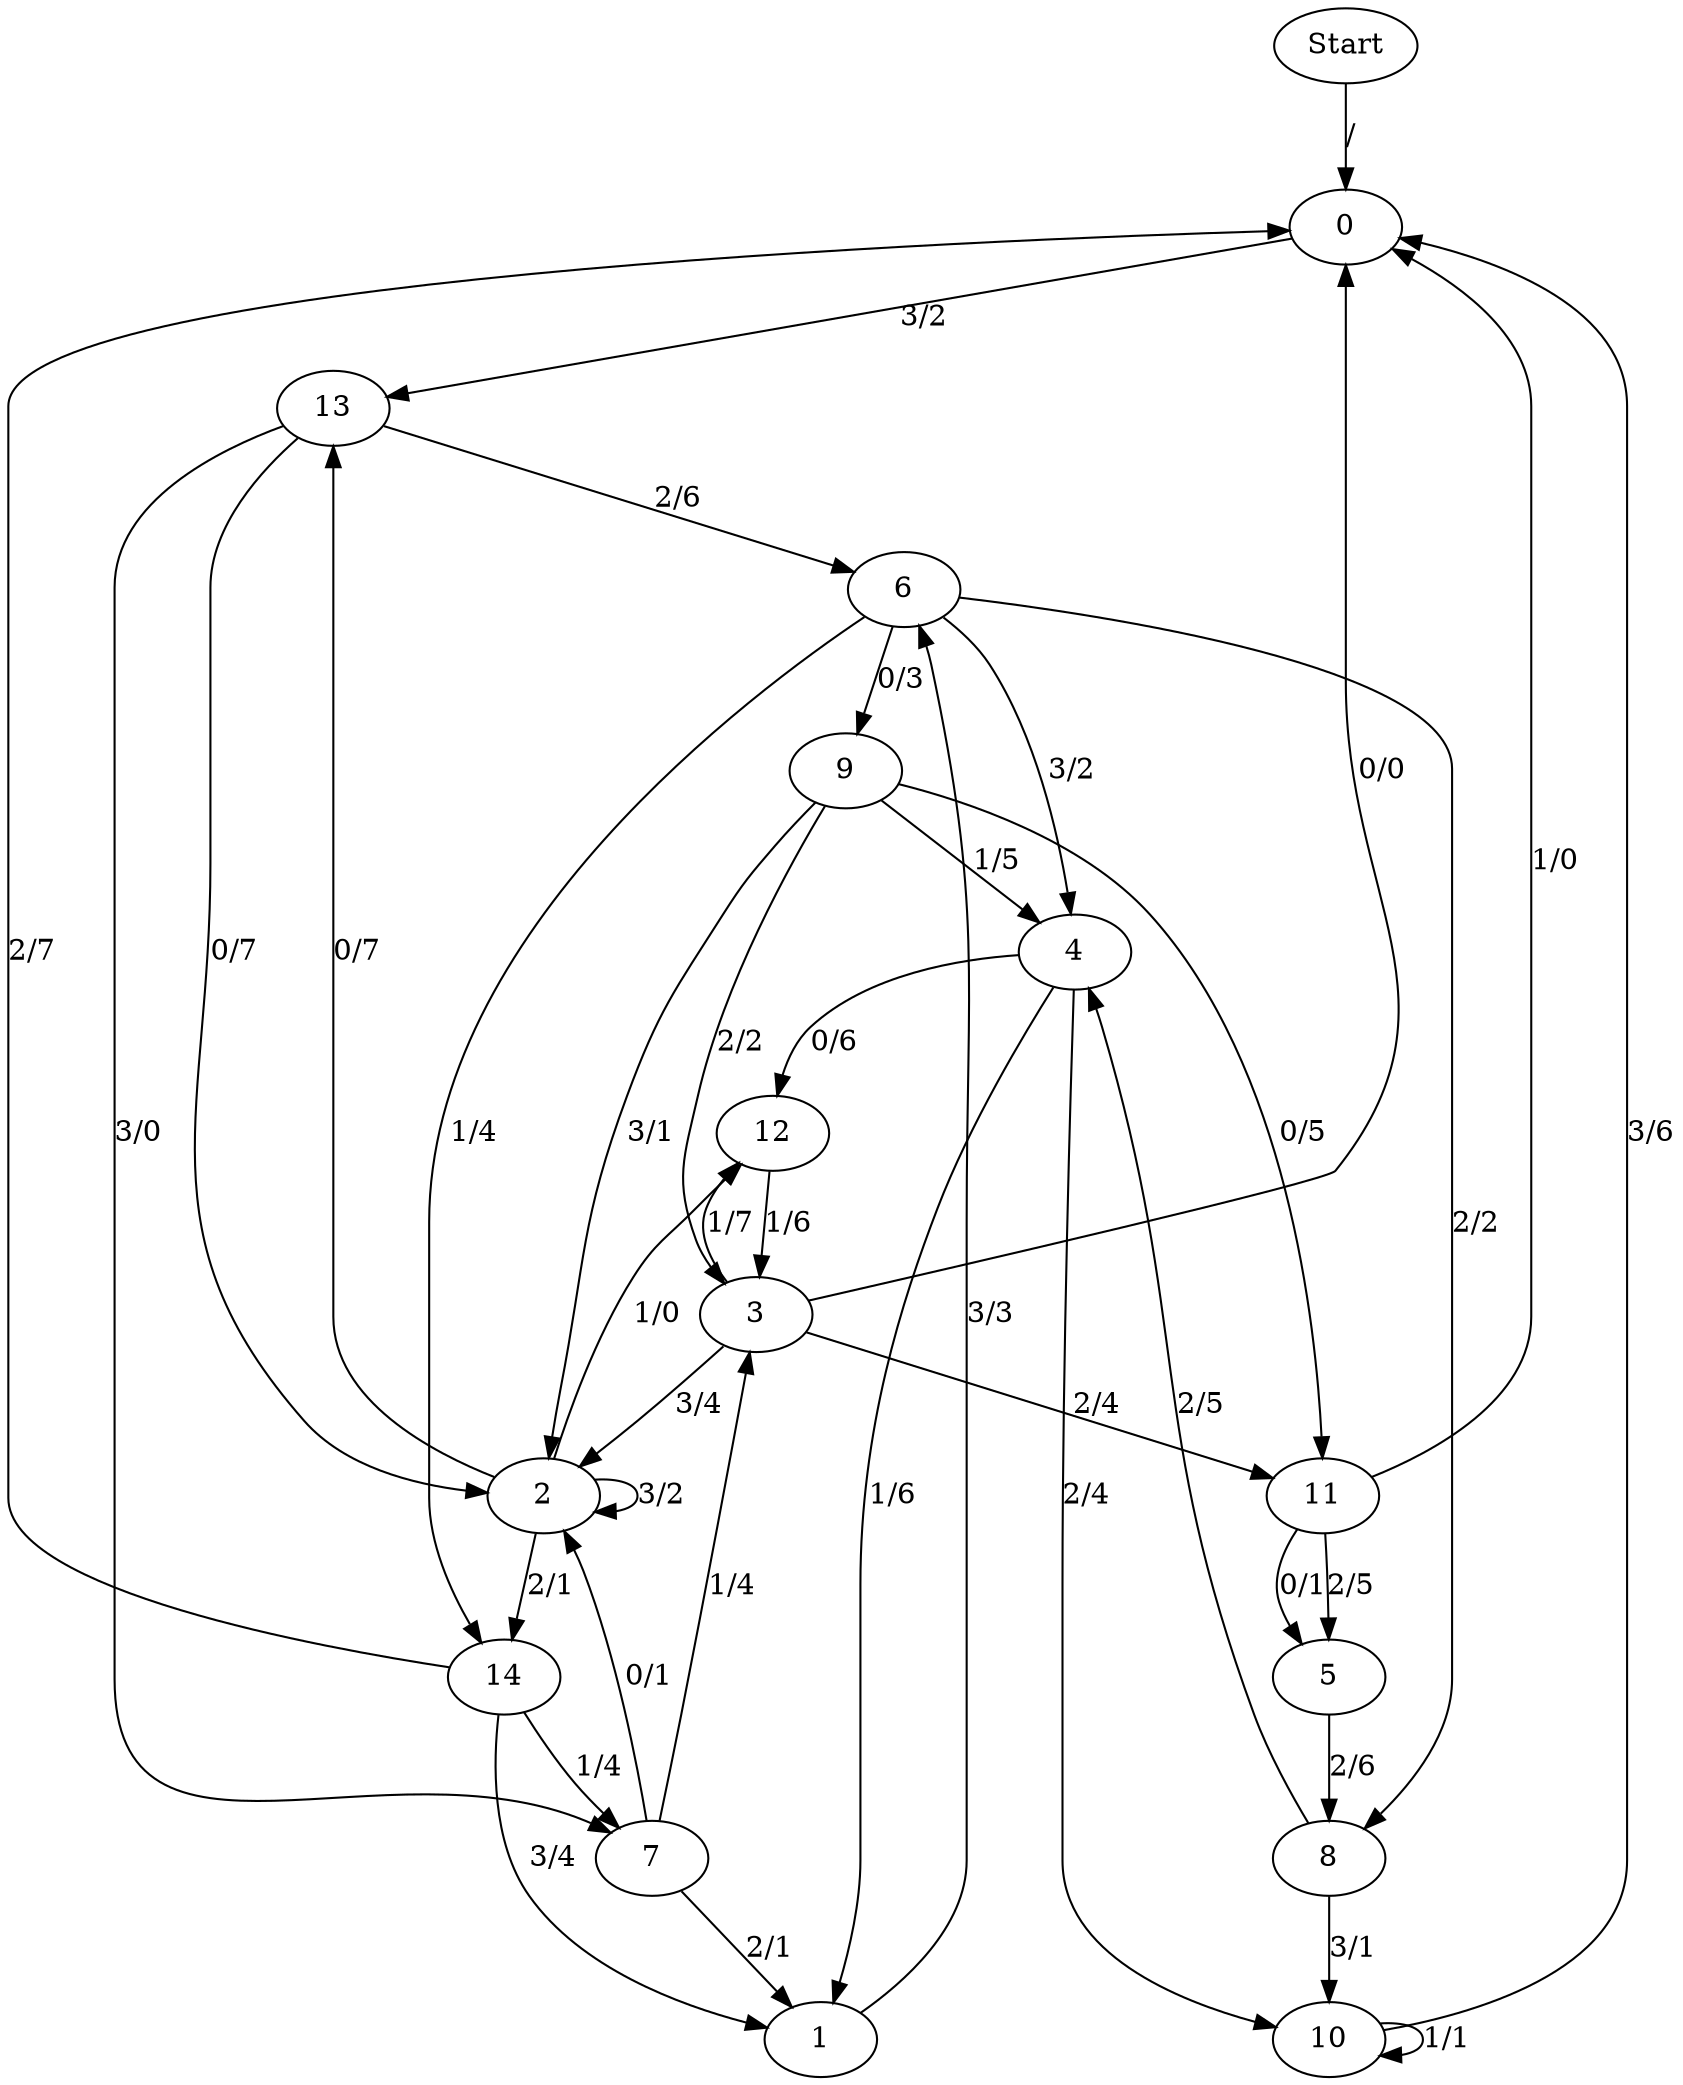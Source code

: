 digraph {
	Start -> 0 [label="/"]
	0 -> 13 [label="3/2"]
	4 -> 10 [label="2/4"]
	4 -> 12 [label="0/6"]
	4 -> 1 [label="1/6"]
	10 -> 10 [label="1/1"]
	10 -> 0 [label="3/6"]
	13 -> 6 [label="2/6"]
	13 -> 7 [label="3/0"]
	13 -> 2 [label="0/7"]
	2 -> 12 [label="1/0"]
	2 -> 14 [label="2/1"]
	2 -> 2 [label="3/2"]
	2 -> 13 [label="0/7"]
	14 -> 0 [label="2/7"]
	14 -> 1 [label="3/4"]
	14 -> 7 [label="1/4"]
	7 -> 1 [label="2/1"]
	7 -> 2 [label="0/1"]
	7 -> 3 [label="1/4"]
	1 -> 6 [label="3/3"]
	6 -> 9 [label="0/3"]
	6 -> 14 [label="1/4"]
	6 -> 8 [label="2/2"]
	6 -> 4 [label="3/2"]
	9 -> 3 [label="2/2"]
	9 -> 2 [label="3/1"]
	9 -> 11 [label="0/5"]
	9 -> 4 [label="1/5"]
	12 -> 3 [label="1/6"]
	3 -> 0 [label="0/0"]
	3 -> 12 [label="1/7"]
	3 -> 11 [label="2/4"]
	3 -> 2 [label="3/4"]
	11 -> 5 [label="0/1"]
	11 -> 0 [label="1/0"]
	11 -> 5 [label="2/5"]
	5 -> 8 [label="2/6"]
	8 -> 10 [label="3/1"]
	8 -> 4 [label="2/5"]
}